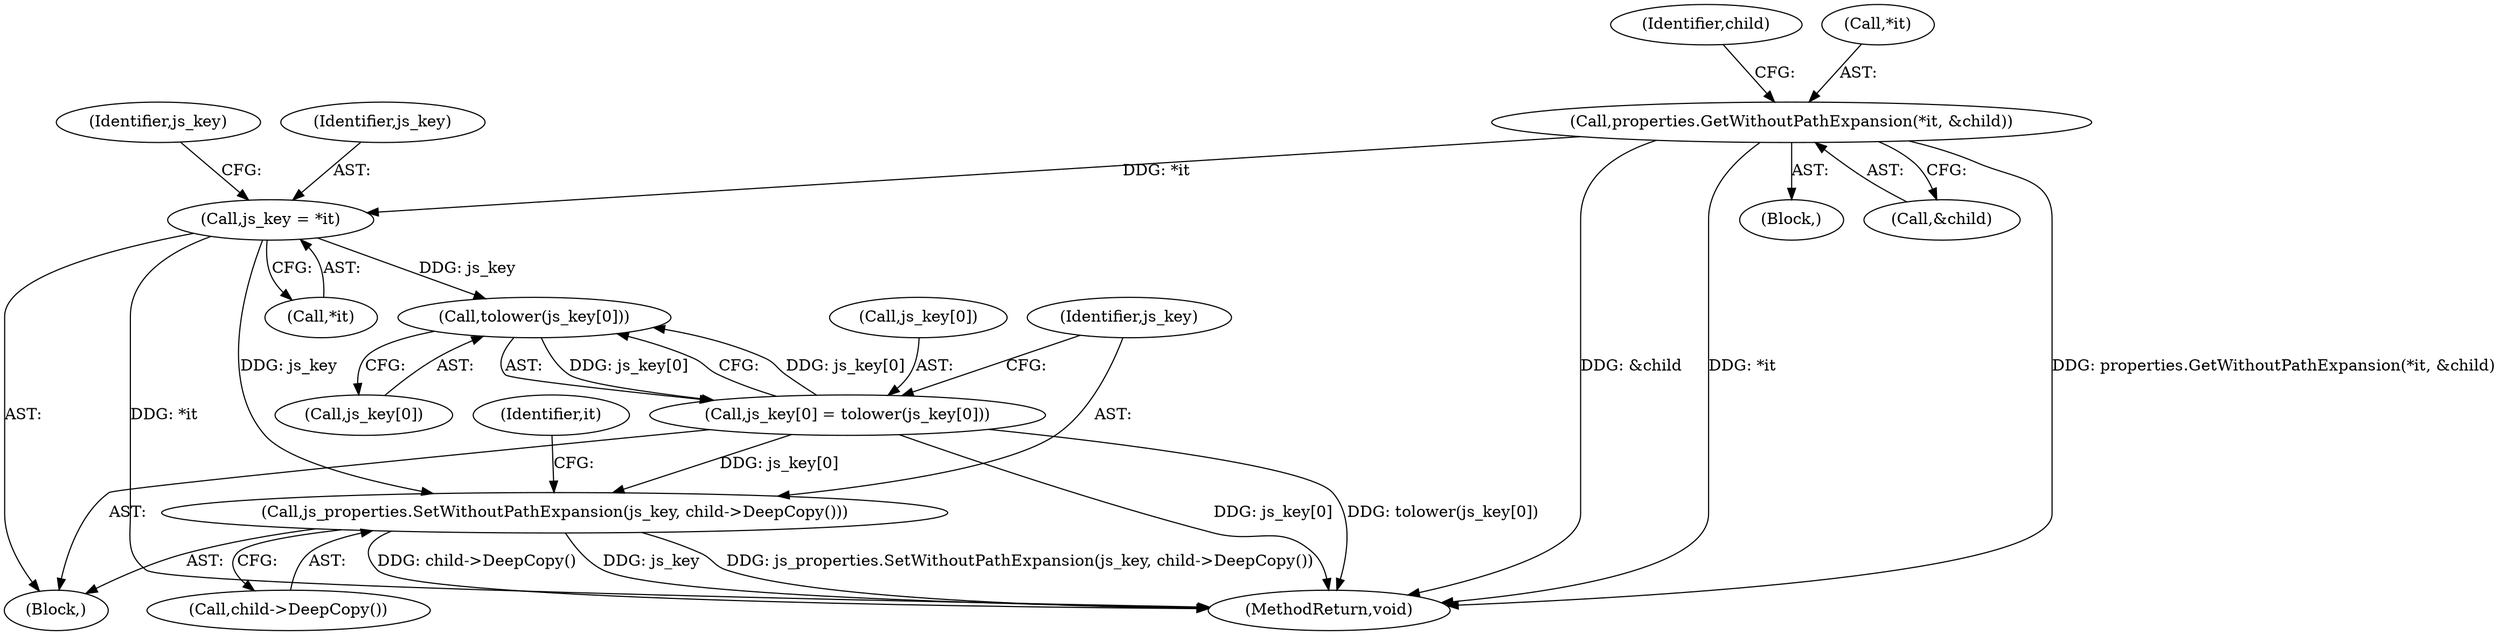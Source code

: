 digraph "0_Chrome_0a38f71865b63025dce4de1f8cca71979c48d14d_0@pointer" {
"1000127" [label="(Call,properties.GetWithoutPathExpansion(*it, &child))"];
"1000136" [label="(Call,js_key = *it)"];
"1000144" [label="(Call,tolower(js_key[0]))"];
"1000140" [label="(Call,js_key[0] = tolower(js_key[0]))"];
"1000148" [label="(Call,js_properties.SetWithoutPathExpansion(js_key, child->DeepCopy()))"];
"1000133" [label="(Identifier,child)"];
"1000122" [label="(Block,)"];
"1000128" [label="(Call,*it)"];
"1000144" [label="(Call,tolower(js_key[0]))"];
"1000145" [label="(Call,js_key[0])"];
"1000149" [label="(Identifier,js_key)"];
"1000150" [label="(Call,child->DeepCopy())"];
"1000127" [label="(Call,properties.GetWithoutPathExpansion(*it, &child))"];
"1000121" [label="(Identifier,it)"];
"1000142" [label="(Identifier,js_key)"];
"1000141" [label="(Call,js_key[0])"];
"1000134" [label="(Block,)"];
"1000136" [label="(Call,js_key = *it)"];
"1000137" [label="(Identifier,js_key)"];
"1000159" [label="(MethodReturn,void)"];
"1000138" [label="(Call,*it)"];
"1000130" [label="(Call,&child)"];
"1000140" [label="(Call,js_key[0] = tolower(js_key[0]))"];
"1000148" [label="(Call,js_properties.SetWithoutPathExpansion(js_key, child->DeepCopy()))"];
"1000127" -> "1000122"  [label="AST: "];
"1000127" -> "1000130"  [label="CFG: "];
"1000128" -> "1000127"  [label="AST: "];
"1000130" -> "1000127"  [label="AST: "];
"1000133" -> "1000127"  [label="CFG: "];
"1000127" -> "1000159"  [label="DDG: properties.GetWithoutPathExpansion(*it, &child)"];
"1000127" -> "1000159"  [label="DDG: &child"];
"1000127" -> "1000159"  [label="DDG: *it"];
"1000127" -> "1000136"  [label="DDG: *it"];
"1000136" -> "1000134"  [label="AST: "];
"1000136" -> "1000138"  [label="CFG: "];
"1000137" -> "1000136"  [label="AST: "];
"1000138" -> "1000136"  [label="AST: "];
"1000142" -> "1000136"  [label="CFG: "];
"1000136" -> "1000159"  [label="DDG: *it"];
"1000136" -> "1000144"  [label="DDG: js_key"];
"1000136" -> "1000148"  [label="DDG: js_key"];
"1000144" -> "1000140"  [label="AST: "];
"1000144" -> "1000145"  [label="CFG: "];
"1000145" -> "1000144"  [label="AST: "];
"1000140" -> "1000144"  [label="CFG: "];
"1000144" -> "1000140"  [label="DDG: js_key[0]"];
"1000140" -> "1000144"  [label="DDG: js_key[0]"];
"1000140" -> "1000134"  [label="AST: "];
"1000141" -> "1000140"  [label="AST: "];
"1000149" -> "1000140"  [label="CFG: "];
"1000140" -> "1000159"  [label="DDG: js_key[0]"];
"1000140" -> "1000159"  [label="DDG: tolower(js_key[0])"];
"1000140" -> "1000148"  [label="DDG: js_key[0]"];
"1000148" -> "1000134"  [label="AST: "];
"1000148" -> "1000150"  [label="CFG: "];
"1000149" -> "1000148"  [label="AST: "];
"1000150" -> "1000148"  [label="AST: "];
"1000121" -> "1000148"  [label="CFG: "];
"1000148" -> "1000159"  [label="DDG: child->DeepCopy()"];
"1000148" -> "1000159"  [label="DDG: js_key"];
"1000148" -> "1000159"  [label="DDG: js_properties.SetWithoutPathExpansion(js_key, child->DeepCopy())"];
}
